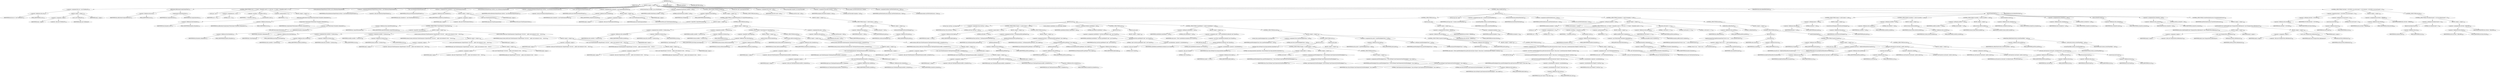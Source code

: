digraph "run" {  
"329" [label = <(METHOD,run)<SUB>269</SUB>> ]
"21" [label = <(PARAM,this)<SUB>269</SUB>> ]
"330" [label = <(BLOCK,&lt;empty&gt;,&lt;empty&gt;)<SUB>269</SUB>> ]
"331" [label = <(&lt;operator&gt;.assignment,this.res = new TestResult())<SUB>270</SUB>> ]
"332" [label = <(&lt;operator&gt;.fieldAccess,this.res)<SUB>270</SUB>> ]
"333" [label = <(IDENTIFIER,this,this.res = new TestResult())<SUB>270</SUB>> ]
"334" [label = <(FIELD_IDENTIFIER,res,res)<SUB>270</SUB>> ]
"335" [label = <(BLOCK,&lt;empty&gt;,&lt;empty&gt;)<SUB>270</SUB>> ]
"336" [label = <(&lt;operator&gt;.assignment,&lt;empty&gt;)> ]
"337" [label = <(IDENTIFIER,$obj1,&lt;empty&gt;)> ]
"338" [label = <(&lt;operator&gt;.alloc,new TestResult())<SUB>270</SUB>> ]
"339" [label = <(&lt;init&gt;,new TestResult())<SUB>270</SUB>> ]
"340" [label = <(IDENTIFIER,$obj1,new TestResult())> ]
"341" [label = <(IDENTIFIER,$obj1,&lt;empty&gt;)> ]
"342" [label = <(addListener,addListener(wrapListener(this)))<SUB>271</SUB>> ]
"343" [label = <(&lt;operator&gt;.fieldAccess,this.res)<SUB>271</SUB>> ]
"344" [label = <(IDENTIFIER,this,addListener(wrapListener(this)))<SUB>271</SUB>> ]
"345" [label = <(FIELD_IDENTIFIER,res,res)<SUB>271</SUB>> ]
"346" [label = <(wrapListener,wrapListener(this))<SUB>271</SUB>> ]
"22" [label = <(IDENTIFIER,this,wrapListener(this))<SUB>271</SUB>> ]
"20" [label = <(IDENTIFIER,this,wrapListener(this))<SUB>271</SUB>> ]
"347" [label = <(CONTROL_STRUCTURE,for (int i = 0; Some(i &lt; formatters.size()); i++),for (int i = 0; Some(i &lt; formatters.size()); i++))<SUB>272</SUB>> ]
"348" [label = <(LOCAL,int i: int)> ]
"349" [label = <(&lt;operator&gt;.assignment,int i = 0)<SUB>272</SUB>> ]
"350" [label = <(IDENTIFIER,i,int i = 0)<SUB>272</SUB>> ]
"351" [label = <(LITERAL,0,int i = 0)<SUB>272</SUB>> ]
"352" [label = <(&lt;operator&gt;.lessThan,i &lt; formatters.size())<SUB>272</SUB>> ]
"353" [label = <(IDENTIFIER,i,i &lt; formatters.size())<SUB>272</SUB>> ]
"354" [label = <(size,formatters.size())<SUB>272</SUB>> ]
"355" [label = <(&lt;operator&gt;.fieldAccess,this.formatters)<SUB>272</SUB>> ]
"356" [label = <(IDENTIFIER,this,formatters.size())<SUB>272</SUB>> ]
"357" [label = <(FIELD_IDENTIFIER,formatters,formatters)<SUB>272</SUB>> ]
"358" [label = <(&lt;operator&gt;.postIncrement,i++)<SUB>272</SUB>> ]
"359" [label = <(IDENTIFIER,i,i++)<SUB>272</SUB>> ]
"360" [label = <(BLOCK,&lt;empty&gt;,&lt;empty&gt;)<SUB>272</SUB>> ]
"361" [label = <(addListener,addListener(wrapListener((TestListener) formatters.elementAt(i))))<SUB>273</SUB>> ]
"362" [label = <(&lt;operator&gt;.fieldAccess,this.res)<SUB>273</SUB>> ]
"363" [label = <(IDENTIFIER,this,addListener(wrapListener((TestListener) formatters.elementAt(i))))<SUB>273</SUB>> ]
"364" [label = <(FIELD_IDENTIFIER,res,res)<SUB>273</SUB>> ]
"365" [label = <(wrapListener,wrapListener((TestListener) formatters.elementAt(i)))<SUB>273</SUB>> ]
"23" [label = <(IDENTIFIER,this,wrapListener((TestListener) formatters.elementAt(i)))<SUB>273</SUB>> ]
"366" [label = <(&lt;operator&gt;.cast,(TestListener) formatters.elementAt(i))<SUB>273</SUB>> ]
"367" [label = <(TYPE_REF,TestListener,TestListener)<SUB>273</SUB>> ]
"368" [label = <(elementAt,formatters.elementAt(i))<SUB>273</SUB>> ]
"369" [label = <(&lt;operator&gt;.fieldAccess,this.formatters)<SUB>273</SUB>> ]
"370" [label = <(IDENTIFIER,this,formatters.elementAt(i))<SUB>273</SUB>> ]
"371" [label = <(FIELD_IDENTIFIER,formatters,formatters)<SUB>273</SUB>> ]
"372" [label = <(IDENTIFIER,i,formatters.elementAt(i))<SUB>273</SUB>> ]
"25" [label = <(LOCAL,ByteArrayOutputStream errStrm: java.io.ByteArrayOutputStream)> ]
"373" [label = <(&lt;operator&gt;.assignment,ByteArrayOutputStream errStrm = new ByteArrayOutputStream())<SUB>276</SUB>> ]
"374" [label = <(IDENTIFIER,errStrm,ByteArrayOutputStream errStrm = new ByteArrayOutputStream())<SUB>276</SUB>> ]
"375" [label = <(&lt;operator&gt;.alloc,new ByteArrayOutputStream())<SUB>276</SUB>> ]
"376" [label = <(&lt;init&gt;,new ByteArrayOutputStream())<SUB>276</SUB>> ]
"24" [label = <(IDENTIFIER,errStrm,new ByteArrayOutputStream())<SUB>276</SUB>> ]
"377" [label = <(&lt;operator&gt;.assignment,this.systemError = new PrintStream(errStrm))<SUB>277</SUB>> ]
"378" [label = <(&lt;operator&gt;.fieldAccess,this.systemError)<SUB>277</SUB>> ]
"379" [label = <(IDENTIFIER,this,this.systemError = new PrintStream(errStrm))<SUB>277</SUB>> ]
"380" [label = <(FIELD_IDENTIFIER,systemError,systemError)<SUB>277</SUB>> ]
"381" [label = <(BLOCK,&lt;empty&gt;,&lt;empty&gt;)<SUB>277</SUB>> ]
"382" [label = <(&lt;operator&gt;.assignment,&lt;empty&gt;)> ]
"383" [label = <(IDENTIFIER,$obj3,&lt;empty&gt;)> ]
"384" [label = <(&lt;operator&gt;.alloc,new PrintStream(errStrm))<SUB>277</SUB>> ]
"385" [label = <(&lt;init&gt;,new PrintStream(errStrm))<SUB>277</SUB>> ]
"386" [label = <(IDENTIFIER,$obj3,new PrintStream(errStrm))> ]
"387" [label = <(IDENTIFIER,errStrm,new PrintStream(errStrm))<SUB>277</SUB>> ]
"388" [label = <(IDENTIFIER,$obj3,&lt;empty&gt;)> ]
"27" [label = <(LOCAL,ByteArrayOutputStream outStrm: java.io.ByteArrayOutputStream)> ]
"389" [label = <(&lt;operator&gt;.assignment,ByteArrayOutputStream outStrm = new ByteArrayOutputStream())<SUB>279</SUB>> ]
"390" [label = <(IDENTIFIER,outStrm,ByteArrayOutputStream outStrm = new ByteArrayOutputStream())<SUB>279</SUB>> ]
"391" [label = <(&lt;operator&gt;.alloc,new ByteArrayOutputStream())<SUB>279</SUB>> ]
"392" [label = <(&lt;init&gt;,new ByteArrayOutputStream())<SUB>279</SUB>> ]
"26" [label = <(IDENTIFIER,outStrm,new ByteArrayOutputStream())<SUB>279</SUB>> ]
"393" [label = <(&lt;operator&gt;.assignment,this.systemOut = new PrintStream(outStrm))<SUB>280</SUB>> ]
"394" [label = <(&lt;operator&gt;.fieldAccess,this.systemOut)<SUB>280</SUB>> ]
"395" [label = <(IDENTIFIER,this,this.systemOut = new PrintStream(outStrm))<SUB>280</SUB>> ]
"396" [label = <(FIELD_IDENTIFIER,systemOut,systemOut)<SUB>280</SUB>> ]
"397" [label = <(BLOCK,&lt;empty&gt;,&lt;empty&gt;)<SUB>280</SUB>> ]
"398" [label = <(&lt;operator&gt;.assignment,&lt;empty&gt;)> ]
"399" [label = <(IDENTIFIER,$obj5,&lt;empty&gt;)> ]
"400" [label = <(&lt;operator&gt;.alloc,new PrintStream(outStrm))<SUB>280</SUB>> ]
"401" [label = <(&lt;init&gt;,new PrintStream(outStrm))<SUB>280</SUB>> ]
"402" [label = <(IDENTIFIER,$obj5,new PrintStream(outStrm))> ]
"403" [label = <(IDENTIFIER,outStrm,new PrintStream(outStrm))<SUB>280</SUB>> ]
"404" [label = <(IDENTIFIER,$obj5,&lt;empty&gt;)> ]
"405" [label = <(LOCAL,PrintStream savedErr: java.io.PrintStream)> ]
"406" [label = <(&lt;operator&gt;.assignment,PrintStream savedErr = null)<SUB>282</SUB>> ]
"407" [label = <(IDENTIFIER,savedErr,PrintStream savedErr = null)<SUB>282</SUB>> ]
"408" [label = <(LITERAL,null,PrintStream savedErr = null)<SUB>282</SUB>> ]
"409" [label = <(CONTROL_STRUCTURE,if (forked),if (forked))<SUB>284</SUB>> ]
"410" [label = <(&lt;operator&gt;.fieldAccess,this.forked)<SUB>284</SUB>> ]
"411" [label = <(IDENTIFIER,this,if (forked))<SUB>284</SUB>> ]
"412" [label = <(FIELD_IDENTIFIER,forked,forked)<SUB>284</SUB>> ]
"413" [label = <(BLOCK,&lt;empty&gt;,&lt;empty&gt;)<SUB>284</SUB>> ]
"414" [label = <(CONTROL_STRUCTURE,if (!outputToFormatters),if (!outputToFormatters))<SUB>285</SUB>> ]
"415" [label = <(&lt;operator&gt;.logicalNot,!outputToFormatters)<SUB>285</SUB>> ]
"416" [label = <(&lt;operator&gt;.fieldAccess,this.outputToFormatters)<SUB>285</SUB>> ]
"417" [label = <(IDENTIFIER,this,!outputToFormatters)<SUB>285</SUB>> ]
"418" [label = <(FIELD_IDENTIFIER,outputToFormatters,outputToFormatters)<SUB>285</SUB>> ]
"419" [label = <(BLOCK,&lt;empty&gt;,&lt;empty&gt;)<SUB>285</SUB>> ]
"420" [label = <(CONTROL_STRUCTURE,if (!showOutput),if (!showOutput))<SUB>286</SUB>> ]
"421" [label = <(&lt;operator&gt;.logicalNot,!showOutput)<SUB>286</SUB>> ]
"422" [label = <(&lt;operator&gt;.fieldAccess,this.showOutput)<SUB>286</SUB>> ]
"423" [label = <(IDENTIFIER,this,!showOutput)<SUB>286</SUB>> ]
"424" [label = <(FIELD_IDENTIFIER,showOutput,showOutput)<SUB>286</SUB>> ]
"425" [label = <(BLOCK,&lt;empty&gt;,&lt;empty&gt;)<SUB>286</SUB>> ]
"426" [label = <(&lt;operator&gt;.assignment,this.savedOut = System.out)<SUB>287</SUB>> ]
"427" [label = <(&lt;operator&gt;.fieldAccess,this.savedOut)<SUB>287</SUB>> ]
"428" [label = <(IDENTIFIER,this,this.savedOut = System.out)<SUB>287</SUB>> ]
"429" [label = <(FIELD_IDENTIFIER,savedOut,savedOut)<SUB>287</SUB>> ]
"430" [label = <(&lt;operator&gt;.fieldAccess,System.out)<SUB>287</SUB>> ]
"431" [label = <(IDENTIFIER,System,this.savedOut = System.out)<SUB>287</SUB>> ]
"432" [label = <(FIELD_IDENTIFIER,out,out)<SUB>287</SUB>> ]
"433" [label = <(&lt;operator&gt;.assignment,savedErr = System.err)<SUB>288</SUB>> ]
"434" [label = <(IDENTIFIER,savedErr,savedErr = System.err)<SUB>288</SUB>> ]
"435" [label = <(&lt;operator&gt;.fieldAccess,System.err)<SUB>288</SUB>> ]
"436" [label = <(IDENTIFIER,System,savedErr = System.err)<SUB>288</SUB>> ]
"437" [label = <(FIELD_IDENTIFIER,err,err)<SUB>288</SUB>> ]
"438" [label = <(setOut,System.setOut(new PrintStream(new OutputStream() {\012\012    public void write(int b) {\012    }\012})))<SUB>289</SUB>> ]
"439" [label = <(IDENTIFIER,System,System.setOut(new PrintStream(new OutputStream() {\012\012    public void write(int b) {\012    }\012})))<SUB>289</SUB>> ]
"440" [label = <(BLOCK,&lt;empty&gt;,&lt;empty&gt;)<SUB>290</SUB>> ]
"441" [label = <(&lt;operator&gt;.assignment,&lt;empty&gt;)> ]
"442" [label = <(IDENTIFIER,$obj7,&lt;empty&gt;)> ]
"443" [label = <(&lt;operator&gt;.alloc,new PrintStream(new OutputStream() {\012\012    public void write(int b) {\012    }\012}))<SUB>290</SUB>> ]
"444" [label = <(&lt;init&gt;,new PrintStream(new OutputStream() {\012\012    public void write(int b) {\012    }\012}))<SUB>290</SUB>> ]
"445" [label = <(IDENTIFIER,$obj7,new PrintStream(new OutputStream() {\012\012    public void write(int b) {\012    }\012}))> ]
"446" [label = <(BLOCK,&lt;empty&gt;,&lt;empty&gt;)<SUB>291</SUB>> ]
"447" [label = <(&lt;operator&gt;.assignment,&lt;empty&gt;)> ]
"448" [label = <(IDENTIFIER,$obj6,&lt;empty&gt;)> ]
"449" [label = <(&lt;operator&gt;.alloc,new OutputStream() {\012\012    public void write(int b) {\012    }\012})<SUB>291</SUB>> ]
"450" [label = <(&lt;init&gt;,new OutputStream() {\012\012    public void write(int b) {\012    }\012})<SUB>291</SUB>> ]
"451" [label = <(IDENTIFIER,$obj6,new OutputStream() {\012\012    public void write(int b) {\012    }\012})> ]
"452" [label = <(IDENTIFIER,$obj6,&lt;empty&gt;)> ]
"453" [label = <(IDENTIFIER,$obj7,&lt;empty&gt;)> ]
"454" [label = <(setErr,System.setErr(new PrintStream(new OutputStream() {\012\012    public void write(int b) {\012    }\012})))<SUB>295</SUB>> ]
"455" [label = <(IDENTIFIER,System,System.setErr(new PrintStream(new OutputStream() {\012\012    public void write(int b) {\012    }\012})))<SUB>295</SUB>> ]
"456" [label = <(BLOCK,&lt;empty&gt;,&lt;empty&gt;)<SUB>296</SUB>> ]
"457" [label = <(&lt;operator&gt;.assignment,&lt;empty&gt;)> ]
"458" [label = <(IDENTIFIER,$obj9,&lt;empty&gt;)> ]
"459" [label = <(&lt;operator&gt;.alloc,new PrintStream(new OutputStream() {\012\012    public void write(int b) {\012    }\012}))<SUB>296</SUB>> ]
"460" [label = <(&lt;init&gt;,new PrintStream(new OutputStream() {\012\012    public void write(int b) {\012    }\012}))<SUB>296</SUB>> ]
"461" [label = <(IDENTIFIER,$obj9,new PrintStream(new OutputStream() {\012\012    public void write(int b) {\012    }\012}))> ]
"462" [label = <(BLOCK,&lt;empty&gt;,&lt;empty&gt;)<SUB>297</SUB>> ]
"463" [label = <(&lt;operator&gt;.assignment,&lt;empty&gt;)> ]
"464" [label = <(IDENTIFIER,$obj8,&lt;empty&gt;)> ]
"465" [label = <(&lt;operator&gt;.alloc,new OutputStream() {\012\012    public void write(int b) {\012    }\012})<SUB>297</SUB>> ]
"466" [label = <(&lt;init&gt;,new OutputStream() {\012\012    public void write(int b) {\012    }\012})<SUB>297</SUB>> ]
"467" [label = <(IDENTIFIER,$obj8,new OutputStream() {\012\012    public void write(int b) {\012    }\012})> ]
"468" [label = <(IDENTIFIER,$obj8,&lt;empty&gt;)> ]
"469" [label = <(IDENTIFIER,$obj9,&lt;empty&gt;)> ]
"470" [label = <(CONTROL_STRUCTURE,else,else)<SUB>302</SUB>> ]
"471" [label = <(BLOCK,&lt;empty&gt;,&lt;empty&gt;)<SUB>302</SUB>> ]
"472" [label = <(&lt;operator&gt;.assignment,this.savedOut = System.out)<SUB>303</SUB>> ]
"473" [label = <(&lt;operator&gt;.fieldAccess,this.savedOut)<SUB>303</SUB>> ]
"474" [label = <(IDENTIFIER,this,this.savedOut = System.out)<SUB>303</SUB>> ]
"475" [label = <(FIELD_IDENTIFIER,savedOut,savedOut)<SUB>303</SUB>> ]
"476" [label = <(&lt;operator&gt;.fieldAccess,System.out)<SUB>303</SUB>> ]
"477" [label = <(IDENTIFIER,System,this.savedOut = System.out)<SUB>303</SUB>> ]
"478" [label = <(FIELD_IDENTIFIER,out,out)<SUB>303</SUB>> ]
"479" [label = <(&lt;operator&gt;.assignment,savedErr = System.err)<SUB>304</SUB>> ]
"480" [label = <(IDENTIFIER,savedErr,savedErr = System.err)<SUB>304</SUB>> ]
"481" [label = <(&lt;operator&gt;.fieldAccess,System.err)<SUB>304</SUB>> ]
"482" [label = <(IDENTIFIER,System,savedErr = System.err)<SUB>304</SUB>> ]
"483" [label = <(FIELD_IDENTIFIER,err,err)<SUB>304</SUB>> ]
"484" [label = <(CONTROL_STRUCTURE,if (!showOutput),if (!showOutput))<SUB>305</SUB>> ]
"485" [label = <(&lt;operator&gt;.logicalNot,!showOutput)<SUB>305</SUB>> ]
"486" [label = <(&lt;operator&gt;.fieldAccess,this.showOutput)<SUB>305</SUB>> ]
"487" [label = <(IDENTIFIER,this,!showOutput)<SUB>305</SUB>> ]
"488" [label = <(FIELD_IDENTIFIER,showOutput,showOutput)<SUB>305</SUB>> ]
"489" [label = <(BLOCK,&lt;empty&gt;,&lt;empty&gt;)<SUB>305</SUB>> ]
"490" [label = <(setOut,System.setOut(systemOut))<SUB>306</SUB>> ]
"491" [label = <(IDENTIFIER,System,System.setOut(systemOut))<SUB>306</SUB>> ]
"492" [label = <(&lt;operator&gt;.fieldAccess,this.systemOut)<SUB>306</SUB>> ]
"493" [label = <(IDENTIFIER,this,System.setOut(systemOut))<SUB>306</SUB>> ]
"494" [label = <(FIELD_IDENTIFIER,systemOut,systemOut)<SUB>306</SUB>> ]
"495" [label = <(setErr,System.setErr(systemError))<SUB>307</SUB>> ]
"496" [label = <(IDENTIFIER,System,System.setErr(systemError))<SUB>307</SUB>> ]
"497" [label = <(&lt;operator&gt;.fieldAccess,this.systemError)<SUB>307</SUB>> ]
"498" [label = <(IDENTIFIER,this,System.setErr(systemError))<SUB>307</SUB>> ]
"499" [label = <(FIELD_IDENTIFIER,systemError,systemError)<SUB>307</SUB>> ]
"500" [label = <(CONTROL_STRUCTURE,else,else)<SUB>308</SUB>> ]
"501" [label = <(BLOCK,&lt;empty&gt;,&lt;empty&gt;)<SUB>308</SUB>> ]
"502" [label = <(setOut,System.setOut(new PrintStream(new TeeOutputStream(savedOut, systemOut))))<SUB>309</SUB>> ]
"503" [label = <(IDENTIFIER,System,System.setOut(new PrintStream(new TeeOutputStream(savedOut, systemOut))))<SUB>309</SUB>> ]
"504" [label = <(BLOCK,&lt;empty&gt;,&lt;empty&gt;)<SUB>309</SUB>> ]
"505" [label = <(&lt;operator&gt;.assignment,&lt;empty&gt;)> ]
"506" [label = <(IDENTIFIER,$obj11,&lt;empty&gt;)> ]
"507" [label = <(&lt;operator&gt;.alloc,new PrintStream(new TeeOutputStream(savedOut, systemOut)))<SUB>309</SUB>> ]
"508" [label = <(&lt;init&gt;,new PrintStream(new TeeOutputStream(savedOut, systemOut)))<SUB>309</SUB>> ]
"509" [label = <(IDENTIFIER,$obj11,new PrintStream(new TeeOutputStream(savedOut, systemOut)))> ]
"510" [label = <(BLOCK,&lt;empty&gt;,&lt;empty&gt;)<SUB>310</SUB>> ]
"511" [label = <(&lt;operator&gt;.assignment,&lt;empty&gt;)> ]
"512" [label = <(IDENTIFIER,$obj10,&lt;empty&gt;)> ]
"513" [label = <(&lt;operator&gt;.alloc,new TeeOutputStream(savedOut, systemOut))<SUB>310</SUB>> ]
"514" [label = <(&lt;init&gt;,new TeeOutputStream(savedOut, systemOut))<SUB>310</SUB>> ]
"515" [label = <(IDENTIFIER,$obj10,new TeeOutputStream(savedOut, systemOut))> ]
"516" [label = <(&lt;operator&gt;.fieldAccess,this.savedOut)<SUB>310</SUB>> ]
"517" [label = <(IDENTIFIER,this,new TeeOutputStream(savedOut, systemOut))<SUB>310</SUB>> ]
"518" [label = <(FIELD_IDENTIFIER,savedOut,savedOut)<SUB>310</SUB>> ]
"519" [label = <(&lt;operator&gt;.fieldAccess,this.systemOut)<SUB>310</SUB>> ]
"520" [label = <(IDENTIFIER,this,new TeeOutputStream(savedOut, systemOut))<SUB>310</SUB>> ]
"521" [label = <(FIELD_IDENTIFIER,systemOut,systemOut)<SUB>310</SUB>> ]
"522" [label = <(IDENTIFIER,$obj10,&lt;empty&gt;)> ]
"523" [label = <(IDENTIFIER,$obj11,&lt;empty&gt;)> ]
"524" [label = <(setErr,System.setErr(new PrintStream(new TeeOutputStream(savedErr, systemError))))<SUB>313</SUB>> ]
"525" [label = <(IDENTIFIER,System,System.setErr(new PrintStream(new TeeOutputStream(savedErr, systemError))))<SUB>313</SUB>> ]
"526" [label = <(BLOCK,&lt;empty&gt;,&lt;empty&gt;)<SUB>313</SUB>> ]
"527" [label = <(&lt;operator&gt;.assignment,&lt;empty&gt;)> ]
"528" [label = <(IDENTIFIER,$obj13,&lt;empty&gt;)> ]
"529" [label = <(&lt;operator&gt;.alloc,new PrintStream(new TeeOutputStream(savedErr, systemError)))<SUB>313</SUB>> ]
"530" [label = <(&lt;init&gt;,new PrintStream(new TeeOutputStream(savedErr, systemError)))<SUB>313</SUB>> ]
"531" [label = <(IDENTIFIER,$obj13,new PrintStream(new TeeOutputStream(savedErr, systemError)))> ]
"532" [label = <(BLOCK,&lt;empty&gt;,&lt;empty&gt;)<SUB>314</SUB>> ]
"533" [label = <(&lt;operator&gt;.assignment,&lt;empty&gt;)> ]
"534" [label = <(IDENTIFIER,$obj12,&lt;empty&gt;)> ]
"535" [label = <(&lt;operator&gt;.alloc,new TeeOutputStream(savedErr, systemError))<SUB>314</SUB>> ]
"536" [label = <(&lt;init&gt;,new TeeOutputStream(savedErr, systemError))<SUB>314</SUB>> ]
"537" [label = <(IDENTIFIER,$obj12,new TeeOutputStream(savedErr, systemError))> ]
"538" [label = <(IDENTIFIER,savedErr,new TeeOutputStream(savedErr, systemError))<SUB>314</SUB>> ]
"539" [label = <(&lt;operator&gt;.fieldAccess,this.systemError)<SUB>315</SUB>> ]
"540" [label = <(IDENTIFIER,this,new TeeOutputStream(savedErr, systemError))<SUB>315</SUB>> ]
"541" [label = <(FIELD_IDENTIFIER,systemError,systemError)<SUB>315</SUB>> ]
"542" [label = <(IDENTIFIER,$obj12,&lt;empty&gt;)> ]
"543" [label = <(IDENTIFIER,$obj13,&lt;empty&gt;)> ]
"544" [label = <(&lt;operator&gt;.assignment,this.perm = null)<SUB>319</SUB>> ]
"545" [label = <(&lt;operator&gt;.fieldAccess,this.perm)<SUB>319</SUB>> ]
"546" [label = <(IDENTIFIER,this,this.perm = null)<SUB>319</SUB>> ]
"547" [label = <(FIELD_IDENTIFIER,perm,perm)<SUB>319</SUB>> ]
"548" [label = <(LITERAL,null,this.perm = null)<SUB>319</SUB>> ]
"549" [label = <(CONTROL_STRUCTURE,else,else)<SUB>321</SUB>> ]
"550" [label = <(BLOCK,&lt;empty&gt;,&lt;empty&gt;)<SUB>321</SUB>> ]
"551" [label = <(CONTROL_STRUCTURE,if (perm != null),if (perm != null))<SUB>322</SUB>> ]
"552" [label = <(&lt;operator&gt;.notEquals,perm != null)<SUB>322</SUB>> ]
"553" [label = <(&lt;operator&gt;.fieldAccess,this.perm)<SUB>322</SUB>> ]
"554" [label = <(IDENTIFIER,this,perm != null)<SUB>322</SUB>> ]
"555" [label = <(FIELD_IDENTIFIER,perm,perm)<SUB>322</SUB>> ]
"556" [label = <(LITERAL,null,perm != null)<SUB>322</SUB>> ]
"557" [label = <(BLOCK,&lt;empty&gt;,&lt;empty&gt;)<SUB>322</SUB>> ]
"558" [label = <(setSecurityManager,setSecurityManager())<SUB>323</SUB>> ]
"559" [label = <(&lt;operator&gt;.fieldAccess,this.perm)<SUB>323</SUB>> ]
"560" [label = <(IDENTIFIER,this,setSecurityManager())<SUB>323</SUB>> ]
"561" [label = <(FIELD_IDENTIFIER,perm,perm)<SUB>323</SUB>> ]
"29" [label = <(LOCAL,Test suite: junit.framework.Test)> ]
"562" [label = <(&lt;operator&gt;.assignment,Test suite = null)<SUB>327</SUB>> ]
"563" [label = <(IDENTIFIER,suite,Test suite = null)<SUB>327</SUB>> ]
"564" [label = <(LITERAL,null,Test suite = null)<SUB>327</SUB>> ]
"565" [label = <(LOCAL,Throwable exception: java.lang.Throwable)> ]
"566" [label = <(&lt;operator&gt;.assignment,Throwable exception = null)<SUB>328</SUB>> ]
"567" [label = <(IDENTIFIER,exception,Throwable exception = null)<SUB>328</SUB>> ]
"568" [label = <(LITERAL,null,Throwable exception = null)<SUB>328</SUB>> ]
"569" [label = <(LOCAL,boolean startTestSuiteSuccess: boolean)> ]
"570" [label = <(&lt;operator&gt;.assignment,boolean startTestSuiteSuccess = false)<SUB>329</SUB>> ]
"571" [label = <(IDENTIFIER,startTestSuiteSuccess,boolean startTestSuiteSuccess = false)<SUB>329</SUB>> ]
"572" [label = <(LITERAL,false,boolean startTestSuiteSuccess = false)<SUB>329</SUB>> ]
"573" [label = <(CONTROL_STRUCTURE,try,try)<SUB>331</SUB>> ]
"574" [label = <(BLOCK,try,try)<SUB>331</SUB>> ]
"575" [label = <(CONTROL_STRUCTURE,try,try)<SUB>333</SUB>> ]
"576" [label = <(BLOCK,try,try)<SUB>333</SUB>> ]
"577" [label = <(LOCAL,Class testClass: java.lang.Class)> ]
"578" [label = <(&lt;operator&gt;.assignment,Class testClass = null)<SUB>334</SUB>> ]
"579" [label = <(IDENTIFIER,testClass,Class testClass = null)<SUB>334</SUB>> ]
"580" [label = <(LITERAL,null,Class testClass = null)<SUB>334</SUB>> ]
"581" [label = <(CONTROL_STRUCTURE,if (loader == null),if (loader == null))<SUB>335</SUB>> ]
"582" [label = <(&lt;operator&gt;.equals,loader == null)<SUB>335</SUB>> ]
"583" [label = <(&lt;operator&gt;.fieldAccess,this.loader)<SUB>335</SUB>> ]
"584" [label = <(IDENTIFIER,this,loader == null)<SUB>335</SUB>> ]
"585" [label = <(FIELD_IDENTIFIER,loader,loader)<SUB>335</SUB>> ]
"586" [label = <(LITERAL,null,loader == null)<SUB>335</SUB>> ]
"587" [label = <(BLOCK,&lt;empty&gt;,&lt;empty&gt;)<SUB>335</SUB>> ]
"588" [label = <(&lt;operator&gt;.assignment,testClass = forName(junitTest.getName()))<SUB>336</SUB>> ]
"589" [label = <(IDENTIFIER,testClass,testClass = forName(junitTest.getName()))<SUB>336</SUB>> ]
"590" [label = <(forName,forName(junitTest.getName()))<SUB>336</SUB>> ]
"591" [label = <(IDENTIFIER,Class,forName(junitTest.getName()))<SUB>336</SUB>> ]
"592" [label = <(getName,getName())<SUB>336</SUB>> ]
"593" [label = <(&lt;operator&gt;.fieldAccess,this.junitTest)<SUB>336</SUB>> ]
"594" [label = <(IDENTIFIER,this,getName())<SUB>336</SUB>> ]
"595" [label = <(FIELD_IDENTIFIER,junitTest,junitTest)<SUB>336</SUB>> ]
"596" [label = <(CONTROL_STRUCTURE,else,else)<SUB>337</SUB>> ]
"597" [label = <(BLOCK,&lt;empty&gt;,&lt;empty&gt;)<SUB>337</SUB>> ]
"598" [label = <(&lt;operator&gt;.assignment,testClass = forName(junitTest.getName(), true, loader))<SUB>338</SUB>> ]
"599" [label = <(IDENTIFIER,testClass,testClass = forName(junitTest.getName(), true, loader))<SUB>338</SUB>> ]
"600" [label = <(forName,forName(junitTest.getName(), true, loader))<SUB>338</SUB>> ]
"601" [label = <(IDENTIFIER,Class,forName(junitTest.getName(), true, loader))<SUB>338</SUB>> ]
"602" [label = <(getName,getName())<SUB>338</SUB>> ]
"603" [label = <(&lt;operator&gt;.fieldAccess,this.junitTest)<SUB>338</SUB>> ]
"604" [label = <(IDENTIFIER,this,getName())<SUB>338</SUB>> ]
"605" [label = <(FIELD_IDENTIFIER,junitTest,junitTest)<SUB>338</SUB>> ]
"606" [label = <(LITERAL,true,forName(junitTest.getName(), true, loader))<SUB>338</SUB>> ]
"607" [label = <(&lt;operator&gt;.fieldAccess,this.loader)<SUB>339</SUB>> ]
"608" [label = <(IDENTIFIER,this,forName(junitTest.getName(), true, loader))<SUB>339</SUB>> ]
"609" [label = <(FIELD_IDENTIFIER,loader,loader)<SUB>339</SUB>> ]
"610" [label = <(LOCAL,Method suiteMethod: java.lang.reflect.Method)> ]
"611" [label = <(&lt;operator&gt;.assignment,Method suiteMethod = null)<SUB>344</SUB>> ]
"612" [label = <(IDENTIFIER,suiteMethod,Method suiteMethod = null)<SUB>344</SUB>> ]
"613" [label = <(LITERAL,null,Method suiteMethod = null)<SUB>344</SUB>> ]
"614" [label = <(CONTROL_STRUCTURE,try,try)<SUB>345</SUB>> ]
"615" [label = <(BLOCK,try,try)<SUB>345</SUB>> ]
"616" [label = <(&lt;operator&gt;.assignment,suiteMethod = testClass.getMethod(&quot;suite&quot;, new Class[0]))<SUB>347</SUB>> ]
"617" [label = <(IDENTIFIER,suiteMethod,suiteMethod = testClass.getMethod(&quot;suite&quot;, new Class[0]))<SUB>347</SUB>> ]
"618" [label = <(getMethod,testClass.getMethod(&quot;suite&quot;, new Class[0]))<SUB>347</SUB>> ]
"619" [label = <(IDENTIFIER,testClass,testClass.getMethod(&quot;suite&quot;, new Class[0]))<SUB>347</SUB>> ]
"620" [label = <(LITERAL,&quot;suite&quot;,testClass.getMethod(&quot;suite&quot;, new Class[0]))<SUB>347</SUB>> ]
"621" [label = <(&lt;operator&gt;.arrayInitializer,&lt;operator&gt;.arrayInitializer)<SUB>347</SUB>> ]
"622" [label = <(&lt;operator&gt;.alloc,new Class[0])> ]
"623" [label = <(LITERAL,0,new Class[0])<SUB>347</SUB>> ]
"624" [label = <(BLOCK,catch,catch)> ]
"625" [label = <(BLOCK,&lt;empty&gt;,&lt;empty&gt;)<SUB>348</SUB>> ]
"626" [label = <(CONTROL_STRUCTURE,if (suiteMethod != null),if (suiteMethod != null))<SUB>353</SUB>> ]
"627" [label = <(&lt;operator&gt;.notEquals,suiteMethod != null)<SUB>353</SUB>> ]
"628" [label = <(IDENTIFIER,suiteMethod,suiteMethod != null)<SUB>353</SUB>> ]
"629" [label = <(LITERAL,null,suiteMethod != null)<SUB>353</SUB>> ]
"630" [label = <(BLOCK,&lt;empty&gt;,&lt;empty&gt;)<SUB>353</SUB>> ]
"631" [label = <(&lt;operator&gt;.assignment,suite = (Test) suiteMethod.invoke(null, new Class[0]))<SUB>357</SUB>> ]
"632" [label = <(IDENTIFIER,suite,suite = (Test) suiteMethod.invoke(null, new Class[0]))<SUB>357</SUB>> ]
"633" [label = <(&lt;operator&gt;.cast,(Test) suiteMethod.invoke(null, new Class[0]))<SUB>357</SUB>> ]
"634" [label = <(TYPE_REF,Test,Test)<SUB>357</SUB>> ]
"635" [label = <(invoke,suiteMethod.invoke(null, new Class[0]))<SUB>357</SUB>> ]
"636" [label = <(IDENTIFIER,suiteMethod,suiteMethod.invoke(null, new Class[0]))<SUB>357</SUB>> ]
"637" [label = <(LITERAL,null,suiteMethod.invoke(null, new Class[0]))<SUB>357</SUB>> ]
"638" [label = <(&lt;operator&gt;.arrayInitializer,&lt;operator&gt;.arrayInitializer)<SUB>357</SUB>> ]
"639" [label = <(&lt;operator&gt;.alloc,new Class[0])> ]
"640" [label = <(LITERAL,0,new Class[0])<SUB>357</SUB>> ]
"641" [label = <(CONTROL_STRUCTURE,else,else)<SUB>359</SUB>> ]
"642" [label = <(BLOCK,&lt;empty&gt;,&lt;empty&gt;)<SUB>359</SUB>> ]
"643" [label = <(LOCAL,Class junit4TestAdapterClass: java.lang.Class)> ]
"644" [label = <(&lt;operator&gt;.assignment,Class junit4TestAdapterClass = null)<SUB>360</SUB>> ]
"645" [label = <(IDENTIFIER,junit4TestAdapterClass,Class junit4TestAdapterClass = null)<SUB>360</SUB>> ]
"646" [label = <(LITERAL,null,Class junit4TestAdapterClass = null)<SUB>360</SUB>> ]
"647" [label = <(CONTROL_STRUCTURE,try,try)<SUB>370</SUB>> ]
"648" [label = <(BLOCK,try,try)<SUB>370</SUB>> ]
"649" [label = <(forName,Class.forName(&quot;java.lang.annotation.Annotation&quot;))<SUB>371</SUB>> ]
"650" [label = <(IDENTIFIER,Class,Class.forName(&quot;java.lang.annotation.Annotation&quot;))<SUB>371</SUB>> ]
"651" [label = <(LITERAL,&quot;java.lang.annotation.Annotation&quot;,Class.forName(&quot;java.lang.annotation.Annotation&quot;))<SUB>371</SUB>> ]
"652" [label = <(CONTROL_STRUCTURE,if (loader == null),if (loader == null))<SUB>372</SUB>> ]
"653" [label = <(&lt;operator&gt;.equals,loader == null)<SUB>372</SUB>> ]
"654" [label = <(&lt;operator&gt;.fieldAccess,this.loader)<SUB>372</SUB>> ]
"655" [label = <(IDENTIFIER,this,loader == null)<SUB>372</SUB>> ]
"656" [label = <(FIELD_IDENTIFIER,loader,loader)<SUB>372</SUB>> ]
"657" [label = <(LITERAL,null,loader == null)<SUB>372</SUB>> ]
"658" [label = <(BLOCK,&lt;empty&gt;,&lt;empty&gt;)<SUB>372</SUB>> ]
"659" [label = <(&lt;operator&gt;.assignment,junit4TestAdapterClass = Class.forName(&quot;junit.framework.JUnit4TestAdapter&quot;))<SUB>373</SUB>> ]
"660" [label = <(IDENTIFIER,junit4TestAdapterClass,junit4TestAdapterClass = Class.forName(&quot;junit.framework.JUnit4TestAdapter&quot;))<SUB>373</SUB>> ]
"661" [label = <(forName,Class.forName(&quot;junit.framework.JUnit4TestAdapter&quot;))<SUB>374</SUB>> ]
"662" [label = <(IDENTIFIER,Class,Class.forName(&quot;junit.framework.JUnit4TestAdapter&quot;))<SUB>374</SUB>> ]
"663" [label = <(LITERAL,&quot;junit.framework.JUnit4TestAdapter&quot;,Class.forName(&quot;junit.framework.JUnit4TestAdapter&quot;))<SUB>374</SUB>> ]
"664" [label = <(CONTROL_STRUCTURE,else,else)<SUB>375</SUB>> ]
"665" [label = <(BLOCK,&lt;empty&gt;,&lt;empty&gt;)<SUB>375</SUB>> ]
"666" [label = <(&lt;operator&gt;.assignment,junit4TestAdapterClass = Class.forName(&quot;junit.framework.JUnit4TestAdapter&quot;, true, loader))<SUB>376</SUB>> ]
"667" [label = <(IDENTIFIER,junit4TestAdapterClass,junit4TestAdapterClass = Class.forName(&quot;junit.framework.JUnit4TestAdapter&quot;, true, loader))<SUB>376</SUB>> ]
"668" [label = <(forName,Class.forName(&quot;junit.framework.JUnit4TestAdapter&quot;, true, loader))<SUB>377</SUB>> ]
"669" [label = <(IDENTIFIER,Class,Class.forName(&quot;junit.framework.JUnit4TestAdapter&quot;, true, loader))<SUB>377</SUB>> ]
"670" [label = <(LITERAL,&quot;junit.framework.JUnit4TestAdapter&quot;,Class.forName(&quot;junit.framework.JUnit4TestAdapter&quot;, true, loader))<SUB>377</SUB>> ]
"671" [label = <(LITERAL,true,Class.forName(&quot;junit.framework.JUnit4TestAdapter&quot;, true, loader))<SUB>378</SUB>> ]
"672" [label = <(&lt;operator&gt;.fieldAccess,this.loader)<SUB>378</SUB>> ]
"673" [label = <(IDENTIFIER,this,Class.forName(&quot;junit.framework.JUnit4TestAdapter&quot;, true, loader))<SUB>378</SUB>> ]
"674" [label = <(FIELD_IDENTIFIER,loader,loader)<SUB>378</SUB>> ]
"675" [label = <(BLOCK,catch,catch)> ]
"676" [label = <(BLOCK,&lt;empty&gt;,&lt;empty&gt;)<SUB>380</SUB>> ]
"677" [label = <(&lt;operator&gt;.assignment,this.junit4 = junit4TestAdapterClass != null)<SUB>383</SUB>> ]
"678" [label = <(&lt;operator&gt;.fieldAccess,this.junit4)<SUB>383</SUB>> ]
"679" [label = <(IDENTIFIER,this,this.junit4 = junit4TestAdapterClass != null)<SUB>383</SUB>> ]
"680" [label = <(FIELD_IDENTIFIER,junit4,junit4)<SUB>383</SUB>> ]
"681" [label = <(&lt;operator&gt;.notEquals,junit4TestAdapterClass != null)<SUB>383</SUB>> ]
"682" [label = <(IDENTIFIER,junit4TestAdapterClass,junit4TestAdapterClass != null)<SUB>383</SUB>> ]
"683" [label = <(LITERAL,null,junit4TestAdapterClass != null)<SUB>383</SUB>> ]
"684" [label = <(CONTROL_STRUCTURE,if (junit4),if (junit4))<SUB>385</SUB>> ]
"685" [label = <(&lt;operator&gt;.fieldAccess,this.junit4)<SUB>385</SUB>> ]
"686" [label = <(IDENTIFIER,this,if (junit4))<SUB>385</SUB>> ]
"687" [label = <(FIELD_IDENTIFIER,junit4,junit4)<SUB>385</SUB>> ]
"688" [label = <(BLOCK,&lt;empty&gt;,&lt;empty&gt;)<SUB>385</SUB>> ]
"689" [label = <(&lt;operator&gt;.assignment,suite = (Test) junit4TestAdapterClass.getConstructor(new Class[] { Class.class }).newInstance(new Object[] { testClass }))<SUB>387</SUB>> ]
"690" [label = <(IDENTIFIER,suite,suite = (Test) junit4TestAdapterClass.getConstructor(new Class[] { Class.class }).newInstance(new Object[] { testClass }))<SUB>387</SUB>> ]
"691" [label = <(&lt;operator&gt;.cast,(Test) junit4TestAdapterClass.getConstructor(new Class[] { Class.class }).newInstance(new Object[] { testClass }))<SUB>388</SUB>> ]
"692" [label = <(TYPE_REF,Test,Test)<SUB>388</SUB>> ]
"693" [label = <(newInstance,junit4TestAdapterClass.getConstructor(new Class[] { Class.class }).newInstance(new Object[] { testClass }))<SUB>388</SUB>> ]
"694" [label = <(getConstructor,junit4TestAdapterClass.getConstructor(new Class[] { Class.class }))<SUB>388</SUB>> ]
"695" [label = <(IDENTIFIER,junit4TestAdapterClass,junit4TestAdapterClass.getConstructor(new Class[] { Class.class }))<SUB>388</SUB>> ]
"696" [label = <(&lt;operator&gt;.arrayInitializer,&lt;operator&gt;.arrayInitializer)<SUB>388</SUB>> ]
"697" [label = <(&lt;operator&gt;.arrayInitializer,new Class[] { Class.class })<SUB>389</SUB>> ]
"698" [label = <(&lt;operator&gt;.fieldAccess,Class.class)<SUB>389</SUB>> ]
"699" [label = <(IDENTIFIER,Class,new Class[] { Class.class })<SUB>389</SUB>> ]
"700" [label = <(FIELD_IDENTIFIER,class,class)<SUB>389</SUB>> ]
"701" [label = <(&lt;operator&gt;.arrayInitializer,&lt;operator&gt;.arrayInitializer)<SUB>388</SUB>> ]
"702" [label = <(&lt;operator&gt;.arrayInitializer,new Object[] { testClass })<SUB>390</SUB>> ]
"703" [label = <(IDENTIFIER,testClass,new Object[] { testClass })<SUB>390</SUB>> ]
"704" [label = <(CONTROL_STRUCTURE,else,else)<SUB>391</SUB>> ]
"705" [label = <(BLOCK,&lt;empty&gt;,&lt;empty&gt;)<SUB>391</SUB>> ]
"706" [label = <(&lt;operator&gt;.assignment,suite = new TestSuite(testClass))<SUB>397</SUB>> ]
"707" [label = <(IDENTIFIER,suite,suite = new TestSuite(testClass))<SUB>397</SUB>> ]
"708" [label = <(&lt;operator&gt;.alloc,new TestSuite(testClass))<SUB>397</SUB>> ]
"709" [label = <(&lt;init&gt;,new TestSuite(testClass))<SUB>397</SUB>> ]
"28" [label = <(IDENTIFIER,suite,new TestSuite(testClass))<SUB>397</SUB>> ]
"710" [label = <(IDENTIFIER,testClass,new TestSuite(testClass))<SUB>397</SUB>> ]
"711" [label = <(BLOCK,catch,catch)> ]
"712" [label = <(BLOCK,&lt;empty&gt;,&lt;empty&gt;)<SUB>402</SUB>> ]
"713" [label = <(&lt;operator&gt;.assignment,this.retCode = ERRORS)<SUB>403</SUB>> ]
"714" [label = <(&lt;operator&gt;.fieldAccess,this.retCode)<SUB>403</SUB>> ]
"715" [label = <(IDENTIFIER,this,this.retCode = ERRORS)<SUB>403</SUB>> ]
"716" [label = <(FIELD_IDENTIFIER,retCode,retCode)<SUB>403</SUB>> ]
"717" [label = <(IDENTIFIER,ERRORS,this.retCode = ERRORS)<SUB>403</SUB>> ]
"718" [label = <(&lt;operator&gt;.assignment,exception = e)<SUB>404</SUB>> ]
"719" [label = <(IDENTIFIER,exception,exception = e)<SUB>404</SUB>> ]
"720" [label = <(IDENTIFIER,e,exception = e)<SUB>404</SUB>> ]
"721" [label = <(LOCAL,long start: long)> ]
"722" [label = <(&lt;operator&gt;.assignment,long start = System.currentTimeMillis())<SUB>407</SUB>> ]
"723" [label = <(IDENTIFIER,start,long start = System.currentTimeMillis())<SUB>407</SUB>> ]
"724" [label = <(currentTimeMillis,System.currentTimeMillis())<SUB>407</SUB>> ]
"725" [label = <(IDENTIFIER,System,System.currentTimeMillis())<SUB>407</SUB>> ]
"726" [label = <(fireStartTestSuite,this.fireStartTestSuite())<SUB>409</SUB>> ]
"30" [label = <(IDENTIFIER,this,this.fireStartTestSuite())<SUB>409</SUB>> ]
"727" [label = <(&lt;operator&gt;.assignment,startTestSuiteSuccess = true)<SUB>410</SUB>> ]
"728" [label = <(IDENTIFIER,startTestSuiteSuccess,startTestSuiteSuccess = true)<SUB>410</SUB>> ]
"729" [label = <(LITERAL,true,startTestSuiteSuccess = true)<SUB>410</SUB>> ]
"730" [label = <(CONTROL_STRUCTURE,if (exception != null),if (exception != null))<SUB>411</SUB>> ]
"731" [label = <(&lt;operator&gt;.notEquals,exception != null)<SUB>411</SUB>> ]
"732" [label = <(IDENTIFIER,exception,exception != null)<SUB>411</SUB>> ]
"733" [label = <(LITERAL,null,exception != null)<SUB>411</SUB>> ]
"734" [label = <(BLOCK,&lt;empty&gt;,&lt;empty&gt;)<SUB>411</SUB>> ]
"735" [label = <(CONTROL_STRUCTURE,for (int i = 0; Some(i &lt; formatters.size()); i++),for (int i = 0; Some(i &lt; formatters.size()); i++))<SUB>412</SUB>> ]
"736" [label = <(LOCAL,int i: int)> ]
"737" [label = <(&lt;operator&gt;.assignment,int i = 0)<SUB>412</SUB>> ]
"738" [label = <(IDENTIFIER,i,int i = 0)<SUB>412</SUB>> ]
"739" [label = <(LITERAL,0,int i = 0)<SUB>412</SUB>> ]
"740" [label = <(&lt;operator&gt;.lessThan,i &lt; formatters.size())<SUB>412</SUB>> ]
"741" [label = <(IDENTIFIER,i,i &lt; formatters.size())<SUB>412</SUB>> ]
"742" [label = <(size,formatters.size())<SUB>412</SUB>> ]
"743" [label = <(&lt;operator&gt;.fieldAccess,this.formatters)<SUB>412</SUB>> ]
"744" [label = <(IDENTIFIER,this,formatters.size())<SUB>412</SUB>> ]
"745" [label = <(FIELD_IDENTIFIER,formatters,formatters)<SUB>412</SUB>> ]
"746" [label = <(&lt;operator&gt;.postIncrement,i++)<SUB>412</SUB>> ]
"747" [label = <(IDENTIFIER,i,i++)<SUB>412</SUB>> ]
"748" [label = <(BLOCK,&lt;empty&gt;,&lt;empty&gt;)<SUB>412</SUB>> ]
"749" [label = <(addError,addError(null, exception))<SUB>413</SUB>> ]
"750" [label = <(&lt;operator&gt;.cast,(TestListener) formatters.elementAt(i))<SUB>413</SUB>> ]
"751" [label = <(TYPE_REF,TestListener,TestListener)<SUB>413</SUB>> ]
"752" [label = <(elementAt,formatters.elementAt(i))<SUB>413</SUB>> ]
"753" [label = <(&lt;operator&gt;.fieldAccess,this.formatters)<SUB>413</SUB>> ]
"754" [label = <(IDENTIFIER,this,formatters.elementAt(i))<SUB>413</SUB>> ]
"755" [label = <(FIELD_IDENTIFIER,formatters,formatters)<SUB>413</SUB>> ]
"756" [label = <(IDENTIFIER,i,formatters.elementAt(i))<SUB>413</SUB>> ]
"757" [label = <(LITERAL,null,addError(null, exception))<SUB>414</SUB>> ]
"758" [label = <(IDENTIFIER,exception,addError(null, exception))<SUB>414</SUB>> ]
"759" [label = <(setCounts,setCounts(1, 0, 1))<SUB>416</SUB>> ]
"760" [label = <(&lt;operator&gt;.fieldAccess,this.junitTest)<SUB>416</SUB>> ]
"761" [label = <(IDENTIFIER,this,setCounts(1, 0, 1))<SUB>416</SUB>> ]
"762" [label = <(FIELD_IDENTIFIER,junitTest,junitTest)<SUB>416</SUB>> ]
"763" [label = <(LITERAL,1,setCounts(1, 0, 1))<SUB>416</SUB>> ]
"764" [label = <(LITERAL,0,setCounts(1, 0, 1))<SUB>416</SUB>> ]
"765" [label = <(LITERAL,1,setCounts(1, 0, 1))<SUB>416</SUB>> ]
"766" [label = <(setRunTime,setRunTime(0))<SUB>417</SUB>> ]
"767" [label = <(&lt;operator&gt;.fieldAccess,this.junitTest)<SUB>417</SUB>> ]
"768" [label = <(IDENTIFIER,this,setRunTime(0))<SUB>417</SUB>> ]
"769" [label = <(FIELD_IDENTIFIER,junitTest,junitTest)<SUB>417</SUB>> ]
"770" [label = <(LITERAL,0,setRunTime(0))<SUB>417</SUB>> ]
"771" [label = <(CONTROL_STRUCTURE,else,else)<SUB>418</SUB>> ]
"772" [label = <(BLOCK,&lt;empty&gt;,&lt;empty&gt;)<SUB>418</SUB>> ]
"773" [label = <(CONTROL_STRUCTURE,try,try)<SUB>419</SUB>> ]
"774" [label = <(BLOCK,try,try)<SUB>419</SUB>> ]
"775" [label = <(logTestListenerEvent,logTestListenerEvent(&quot;tests to run: &quot; + suite.countTestCases()))<SUB>420</SUB>> ]
"31" [label = <(IDENTIFIER,this,logTestListenerEvent(&quot;tests to run: &quot; + suite.countTestCases()))<SUB>420</SUB>> ]
"776" [label = <(&lt;operator&gt;.addition,&quot;tests to run: &quot; + suite.countTestCases())<SUB>420</SUB>> ]
"777" [label = <(LITERAL,&quot;tests to run: &quot;,&quot;tests to run: &quot; + suite.countTestCases())<SUB>420</SUB>> ]
"778" [label = <(countTestCases,countTestCases())<SUB>420</SUB>> ]
"779" [label = <(IDENTIFIER,suite,countTestCases())<SUB>420</SUB>> ]
"780" [label = <(run,run(res))<SUB>421</SUB>> ]
"781" [label = <(IDENTIFIER,suite,run(res))<SUB>421</SUB>> ]
"782" [label = <(&lt;operator&gt;.fieldAccess,this.res)<SUB>421</SUB>> ]
"783" [label = <(IDENTIFIER,this,run(res))<SUB>421</SUB>> ]
"784" [label = <(FIELD_IDENTIFIER,res,res)<SUB>421</SUB>> ]
"785" [label = <(BLOCK,finally,finally)<SUB>422</SUB>> ]
"786" [label = <(CONTROL_STRUCTURE,if (junit4),if (junit4))<SUB>423</SUB>> ]
"787" [label = <(&lt;operator&gt;.fieldAccess,this.junit4)<SUB>423</SUB>> ]
"788" [label = <(IDENTIFIER,this,if (junit4))<SUB>423</SUB>> ]
"789" [label = <(FIELD_IDENTIFIER,junit4,junit4)<SUB>423</SUB>> ]
"790" [label = <(BLOCK,&lt;empty&gt;,&lt;empty&gt;)<SUB>423</SUB>> ]
"791" [label = <(LOCAL,int[] cnts: int[])> ]
"792" [label = <(&lt;operator&gt;.assignment,int[] cnts = findJUnit4FailureErrorCount(res))<SUB>424</SUB>> ]
"793" [label = <(IDENTIFIER,cnts,int[] cnts = findJUnit4FailureErrorCount(res))<SUB>424</SUB>> ]
"794" [label = <(findJUnit4FailureErrorCount,findJUnit4FailureErrorCount(res))<SUB>424</SUB>> ]
"32" [label = <(IDENTIFIER,this,findJUnit4FailureErrorCount(res))<SUB>424</SUB>> ]
"795" [label = <(&lt;operator&gt;.fieldAccess,this.res)<SUB>424</SUB>> ]
"796" [label = <(IDENTIFIER,this,findJUnit4FailureErrorCount(res))<SUB>424</SUB>> ]
"797" [label = <(FIELD_IDENTIFIER,res,res)<SUB>424</SUB>> ]
"798" [label = <(setCounts,setCounts(res.runCount(), cnts[0], cnts[1]))<SUB>425</SUB>> ]
"799" [label = <(&lt;operator&gt;.fieldAccess,this.junitTest)<SUB>425</SUB>> ]
"800" [label = <(IDENTIFIER,this,setCounts(res.runCount(), cnts[0], cnts[1]))<SUB>425</SUB>> ]
"801" [label = <(FIELD_IDENTIFIER,junitTest,junitTest)<SUB>425</SUB>> ]
"802" [label = <(runCount,runCount())<SUB>425</SUB>> ]
"803" [label = <(&lt;operator&gt;.fieldAccess,this.res)<SUB>425</SUB>> ]
"804" [label = <(IDENTIFIER,this,runCount())<SUB>425</SUB>> ]
"805" [label = <(FIELD_IDENTIFIER,res,res)<SUB>425</SUB>> ]
"806" [label = <(&lt;operator&gt;.indexAccess,cnts[0])<SUB>425</SUB>> ]
"807" [label = <(IDENTIFIER,cnts,setCounts(res.runCount(), cnts[0], cnts[1]))<SUB>425</SUB>> ]
"808" [label = <(LITERAL,0,setCounts(res.runCount(), cnts[0], cnts[1]))<SUB>425</SUB>> ]
"809" [label = <(&lt;operator&gt;.indexAccess,cnts[1])<SUB>425</SUB>> ]
"810" [label = <(IDENTIFIER,cnts,setCounts(res.runCount(), cnts[0], cnts[1]))<SUB>425</SUB>> ]
"811" [label = <(LITERAL,1,setCounts(res.runCount(), cnts[0], cnts[1]))<SUB>425</SUB>> ]
"812" [label = <(CONTROL_STRUCTURE,else,else)<SUB>426</SUB>> ]
"813" [label = <(BLOCK,&lt;empty&gt;,&lt;empty&gt;)<SUB>426</SUB>> ]
"814" [label = <(setCounts,setCounts(res.runCount(), res.failureCount(), res.errorCount()))<SUB>427</SUB>> ]
"815" [label = <(&lt;operator&gt;.fieldAccess,this.junitTest)<SUB>427</SUB>> ]
"816" [label = <(IDENTIFIER,this,setCounts(res.runCount(), res.failureCount(), res.errorCount()))<SUB>427</SUB>> ]
"817" [label = <(FIELD_IDENTIFIER,junitTest,junitTest)<SUB>427</SUB>> ]
"818" [label = <(runCount,runCount())<SUB>427</SUB>> ]
"819" [label = <(&lt;operator&gt;.fieldAccess,this.res)<SUB>427</SUB>> ]
"820" [label = <(IDENTIFIER,this,runCount())<SUB>427</SUB>> ]
"821" [label = <(FIELD_IDENTIFIER,res,res)<SUB>427</SUB>> ]
"822" [label = <(failureCount,failureCount())<SUB>427</SUB>> ]
"823" [label = <(&lt;operator&gt;.fieldAccess,this.res)<SUB>427</SUB>> ]
"824" [label = <(IDENTIFIER,this,failureCount())<SUB>427</SUB>> ]
"825" [label = <(FIELD_IDENTIFIER,res,res)<SUB>427</SUB>> ]
"826" [label = <(errorCount,errorCount())<SUB>428</SUB>> ]
"827" [label = <(&lt;operator&gt;.fieldAccess,this.res)<SUB>428</SUB>> ]
"828" [label = <(IDENTIFIER,this,errorCount())<SUB>428</SUB>> ]
"829" [label = <(FIELD_IDENTIFIER,res,res)<SUB>428</SUB>> ]
"830" [label = <(setRunTime,setRunTime(System.currentTimeMillis() - start))<SUB>430</SUB>> ]
"831" [label = <(&lt;operator&gt;.fieldAccess,this.junitTest)<SUB>430</SUB>> ]
"832" [label = <(IDENTIFIER,this,setRunTime(System.currentTimeMillis() - start))<SUB>430</SUB>> ]
"833" [label = <(FIELD_IDENTIFIER,junitTest,junitTest)<SUB>430</SUB>> ]
"834" [label = <(&lt;operator&gt;.subtraction,System.currentTimeMillis() - start)<SUB>430</SUB>> ]
"835" [label = <(currentTimeMillis,System.currentTimeMillis())<SUB>430</SUB>> ]
"836" [label = <(IDENTIFIER,System,System.currentTimeMillis())<SUB>430</SUB>> ]
"837" [label = <(IDENTIFIER,start,System.currentTimeMillis() - start)<SUB>430</SUB>> ]
"838" [label = <(BLOCK,finally,finally)<SUB>433</SUB>> ]
"839" [label = <(CONTROL_STRUCTURE,if (perm != null),if (perm != null))<SUB>434</SUB>> ]
"840" [label = <(&lt;operator&gt;.notEquals,perm != null)<SUB>434</SUB>> ]
"841" [label = <(&lt;operator&gt;.fieldAccess,this.perm)<SUB>434</SUB>> ]
"842" [label = <(IDENTIFIER,this,perm != null)<SUB>434</SUB>> ]
"843" [label = <(FIELD_IDENTIFIER,perm,perm)<SUB>434</SUB>> ]
"844" [label = <(LITERAL,null,perm != null)<SUB>434</SUB>> ]
"845" [label = <(BLOCK,&lt;empty&gt;,&lt;empty&gt;)<SUB>434</SUB>> ]
"846" [label = <(restoreSecurityManager,restoreSecurityManager())<SUB>435</SUB>> ]
"847" [label = <(&lt;operator&gt;.fieldAccess,this.perm)<SUB>435</SUB>> ]
"848" [label = <(IDENTIFIER,this,restoreSecurityManager())<SUB>435</SUB>> ]
"849" [label = <(FIELD_IDENTIFIER,perm,perm)<SUB>435</SUB>> ]
"850" [label = <(CONTROL_STRUCTURE,if (savedOut != null),if (savedOut != null))<SUB>437</SUB>> ]
"851" [label = <(&lt;operator&gt;.notEquals,savedOut != null)<SUB>437</SUB>> ]
"852" [label = <(&lt;operator&gt;.fieldAccess,this.savedOut)<SUB>437</SUB>> ]
"853" [label = <(IDENTIFIER,this,savedOut != null)<SUB>437</SUB>> ]
"854" [label = <(FIELD_IDENTIFIER,savedOut,savedOut)<SUB>437</SUB>> ]
"855" [label = <(LITERAL,null,savedOut != null)<SUB>437</SUB>> ]
"856" [label = <(BLOCK,&lt;empty&gt;,&lt;empty&gt;)<SUB>437</SUB>> ]
"857" [label = <(setOut,System.setOut(savedOut))<SUB>438</SUB>> ]
"858" [label = <(IDENTIFIER,System,System.setOut(savedOut))<SUB>438</SUB>> ]
"859" [label = <(&lt;operator&gt;.fieldAccess,this.savedOut)<SUB>438</SUB>> ]
"860" [label = <(IDENTIFIER,this,System.setOut(savedOut))<SUB>438</SUB>> ]
"861" [label = <(FIELD_IDENTIFIER,savedOut,savedOut)<SUB>438</SUB>> ]
"862" [label = <(CONTROL_STRUCTURE,if (savedErr != null),if (savedErr != null))<SUB>440</SUB>> ]
"863" [label = <(&lt;operator&gt;.notEquals,savedErr != null)<SUB>440</SUB>> ]
"864" [label = <(IDENTIFIER,savedErr,savedErr != null)<SUB>440</SUB>> ]
"865" [label = <(LITERAL,null,savedErr != null)<SUB>440</SUB>> ]
"866" [label = <(BLOCK,&lt;empty&gt;,&lt;empty&gt;)<SUB>440</SUB>> ]
"867" [label = <(setErr,System.setErr(savedErr))<SUB>441</SUB>> ]
"868" [label = <(IDENTIFIER,System,System.setErr(savedErr))<SUB>441</SUB>> ]
"869" [label = <(IDENTIFIER,savedErr,System.setErr(savedErr))<SUB>441</SUB>> ]
"870" [label = <(close,systemError.close())<SUB>444</SUB>> ]
"871" [label = <(&lt;operator&gt;.fieldAccess,this.systemError)<SUB>444</SUB>> ]
"872" [label = <(IDENTIFIER,this,systemError.close())<SUB>444</SUB>> ]
"873" [label = <(FIELD_IDENTIFIER,systemError,systemError)<SUB>444</SUB>> ]
"874" [label = <(&lt;operator&gt;.assignment,this.systemError = null)<SUB>445</SUB>> ]
"875" [label = <(&lt;operator&gt;.fieldAccess,this.systemError)<SUB>445</SUB>> ]
"876" [label = <(IDENTIFIER,this,this.systemError = null)<SUB>445</SUB>> ]
"877" [label = <(FIELD_IDENTIFIER,systemError,systemError)<SUB>445</SUB>> ]
"878" [label = <(LITERAL,null,this.systemError = null)<SUB>445</SUB>> ]
"879" [label = <(close,systemOut.close())<SUB>446</SUB>> ]
"880" [label = <(&lt;operator&gt;.fieldAccess,this.systemOut)<SUB>446</SUB>> ]
"881" [label = <(IDENTIFIER,this,systemOut.close())<SUB>446</SUB>> ]
"882" [label = <(FIELD_IDENTIFIER,systemOut,systemOut)<SUB>446</SUB>> ]
"883" [label = <(&lt;operator&gt;.assignment,this.systemOut = null)<SUB>447</SUB>> ]
"884" [label = <(&lt;operator&gt;.fieldAccess,this.systemOut)<SUB>447</SUB>> ]
"885" [label = <(IDENTIFIER,this,this.systemOut = null)<SUB>447</SUB>> ]
"886" [label = <(FIELD_IDENTIFIER,systemOut,systemOut)<SUB>447</SUB>> ]
"887" [label = <(LITERAL,null,this.systemOut = null)<SUB>447</SUB>> ]
"888" [label = <(CONTROL_STRUCTURE,if (startTestSuiteSuccess),if (startTestSuiteSuccess))<SUB>448</SUB>> ]
"889" [label = <(IDENTIFIER,startTestSuiteSuccess,if (startTestSuiteSuccess))<SUB>448</SUB>> ]
"890" [label = <(BLOCK,&lt;empty&gt;,&lt;empty&gt;)<SUB>448</SUB>> ]
"891" [label = <(sendOutAndErr,this.sendOutAndErr(new String(outStrm.toByteArray()), new String(errStrm.toByteArray())))<SUB>449</SUB>> ]
"33" [label = <(IDENTIFIER,this,this.sendOutAndErr(new String(outStrm.toByteArray()), new String(errStrm.toByteArray())))<SUB>449</SUB>> ]
"892" [label = <(BLOCK,&lt;empty&gt;,&lt;empty&gt;)<SUB>449</SUB>> ]
"893" [label = <(&lt;operator&gt;.assignment,&lt;empty&gt;)> ]
"894" [label = <(IDENTIFIER,$obj15,&lt;empty&gt;)> ]
"895" [label = <(&lt;operator&gt;.alloc,new String(outStrm.toByteArray()))<SUB>449</SUB>> ]
"896" [label = <(&lt;init&gt;,new String(outStrm.toByteArray()))<SUB>449</SUB>> ]
"897" [label = <(IDENTIFIER,$obj15,new String(outStrm.toByteArray()))> ]
"898" [label = <(toByteArray,outStrm.toByteArray())<SUB>449</SUB>> ]
"899" [label = <(IDENTIFIER,outStrm,outStrm.toByteArray())<SUB>449</SUB>> ]
"900" [label = <(IDENTIFIER,$obj15,&lt;empty&gt;)> ]
"901" [label = <(BLOCK,&lt;empty&gt;,&lt;empty&gt;)<SUB>450</SUB>> ]
"902" [label = <(&lt;operator&gt;.assignment,&lt;empty&gt;)> ]
"903" [label = <(IDENTIFIER,$obj16,&lt;empty&gt;)> ]
"904" [label = <(&lt;operator&gt;.alloc,new String(errStrm.toByteArray()))<SUB>450</SUB>> ]
"905" [label = <(&lt;init&gt;,new String(errStrm.toByteArray()))<SUB>450</SUB>> ]
"906" [label = <(IDENTIFIER,$obj16,new String(errStrm.toByteArray()))> ]
"907" [label = <(toByteArray,errStrm.toByteArray())<SUB>450</SUB>> ]
"908" [label = <(IDENTIFIER,errStrm,errStrm.toByteArray())<SUB>450</SUB>> ]
"909" [label = <(IDENTIFIER,$obj16,&lt;empty&gt;)> ]
"910" [label = <(fireEndTestSuite,this.fireEndTestSuite())<SUB>453</SUB>> ]
"34" [label = <(IDENTIFIER,this,this.fireEndTestSuite())<SUB>453</SUB>> ]
"911" [label = <(CONTROL_STRUCTURE,if (retCode != SUCCESS || res.errorCount() != 0),if (retCode != SUCCESS || res.errorCount() != 0))<SUB>455</SUB>> ]
"912" [label = <(&lt;operator&gt;.logicalOr,retCode != SUCCESS || res.errorCount() != 0)<SUB>455</SUB>> ]
"913" [label = <(&lt;operator&gt;.notEquals,retCode != SUCCESS)<SUB>455</SUB>> ]
"914" [label = <(&lt;operator&gt;.fieldAccess,this.retCode)<SUB>455</SUB>> ]
"915" [label = <(IDENTIFIER,this,retCode != SUCCESS)<SUB>455</SUB>> ]
"916" [label = <(FIELD_IDENTIFIER,retCode,retCode)<SUB>455</SUB>> ]
"917" [label = <(IDENTIFIER,SUCCESS,retCode != SUCCESS)<SUB>455</SUB>> ]
"918" [label = <(&lt;operator&gt;.notEquals,res.errorCount() != 0)<SUB>455</SUB>> ]
"919" [label = <(errorCount,errorCount())<SUB>455</SUB>> ]
"920" [label = <(&lt;operator&gt;.fieldAccess,this.res)<SUB>455</SUB>> ]
"921" [label = <(IDENTIFIER,this,errorCount())<SUB>455</SUB>> ]
"922" [label = <(FIELD_IDENTIFIER,res,res)<SUB>455</SUB>> ]
"923" [label = <(LITERAL,0,res.errorCount() != 0)<SUB>455</SUB>> ]
"924" [label = <(BLOCK,&lt;empty&gt;,&lt;empty&gt;)<SUB>455</SUB>> ]
"925" [label = <(&lt;operator&gt;.assignment,this.retCode = ERRORS)<SUB>456</SUB>> ]
"926" [label = <(&lt;operator&gt;.fieldAccess,this.retCode)<SUB>456</SUB>> ]
"927" [label = <(IDENTIFIER,this,this.retCode = ERRORS)<SUB>456</SUB>> ]
"928" [label = <(FIELD_IDENTIFIER,retCode,retCode)<SUB>456</SUB>> ]
"929" [label = <(IDENTIFIER,ERRORS,this.retCode = ERRORS)<SUB>456</SUB>> ]
"930" [label = <(CONTROL_STRUCTURE,else,else)<SUB>457</SUB>> ]
"931" [label = <(CONTROL_STRUCTURE,if (res.failureCount() != 0),if (res.failureCount() != 0))<SUB>457</SUB>> ]
"932" [label = <(&lt;operator&gt;.notEquals,res.failureCount() != 0)<SUB>457</SUB>> ]
"933" [label = <(failureCount,failureCount())<SUB>457</SUB>> ]
"934" [label = <(&lt;operator&gt;.fieldAccess,this.res)<SUB>457</SUB>> ]
"935" [label = <(IDENTIFIER,this,failureCount())<SUB>457</SUB>> ]
"936" [label = <(FIELD_IDENTIFIER,res,res)<SUB>457</SUB>> ]
"937" [label = <(LITERAL,0,res.failureCount() != 0)<SUB>457</SUB>> ]
"938" [label = <(BLOCK,&lt;empty&gt;,&lt;empty&gt;)<SUB>457</SUB>> ]
"939" [label = <(&lt;operator&gt;.assignment,this.retCode = FAILURES)<SUB>458</SUB>> ]
"940" [label = <(&lt;operator&gt;.fieldAccess,this.retCode)<SUB>458</SUB>> ]
"941" [label = <(IDENTIFIER,this,this.retCode = FAILURES)<SUB>458</SUB>> ]
"942" [label = <(FIELD_IDENTIFIER,retCode,retCode)<SUB>458</SUB>> ]
"943" [label = <(IDENTIFIER,FAILURES,this.retCode = FAILURES)<SUB>458</SUB>> ]
"944" [label = <(MODIFIER,PUBLIC)> ]
"945" [label = <(MODIFIER,VIRTUAL)> ]
"946" [label = <(METHOD_RETURN,void)<SUB>269</SUB>> ]
  "329" -> "21" 
  "329" -> "330" 
  "329" -> "944" 
  "329" -> "945" 
  "329" -> "946" 
  "330" -> "331" 
  "330" -> "342" 
  "330" -> "347" 
  "330" -> "25" 
  "330" -> "373" 
  "330" -> "376" 
  "330" -> "377" 
  "330" -> "27" 
  "330" -> "389" 
  "330" -> "392" 
  "330" -> "393" 
  "330" -> "405" 
  "330" -> "406" 
  "330" -> "409" 
  "330" -> "29" 
  "330" -> "562" 
  "330" -> "565" 
  "330" -> "566" 
  "330" -> "569" 
  "330" -> "570" 
  "330" -> "573" 
  "330" -> "910" 
  "330" -> "911" 
  "331" -> "332" 
  "331" -> "335" 
  "332" -> "333" 
  "332" -> "334" 
  "335" -> "336" 
  "335" -> "339" 
  "335" -> "341" 
  "336" -> "337" 
  "336" -> "338" 
  "339" -> "340" 
  "342" -> "343" 
  "342" -> "346" 
  "343" -> "344" 
  "343" -> "345" 
  "346" -> "22" 
  "346" -> "20" 
  "347" -> "348" 
  "347" -> "349" 
  "347" -> "352" 
  "347" -> "358" 
  "347" -> "360" 
  "349" -> "350" 
  "349" -> "351" 
  "352" -> "353" 
  "352" -> "354" 
  "354" -> "355" 
  "355" -> "356" 
  "355" -> "357" 
  "358" -> "359" 
  "360" -> "361" 
  "361" -> "362" 
  "361" -> "365" 
  "362" -> "363" 
  "362" -> "364" 
  "365" -> "23" 
  "365" -> "366" 
  "366" -> "367" 
  "366" -> "368" 
  "368" -> "369" 
  "368" -> "372" 
  "369" -> "370" 
  "369" -> "371" 
  "373" -> "374" 
  "373" -> "375" 
  "376" -> "24" 
  "377" -> "378" 
  "377" -> "381" 
  "378" -> "379" 
  "378" -> "380" 
  "381" -> "382" 
  "381" -> "385" 
  "381" -> "388" 
  "382" -> "383" 
  "382" -> "384" 
  "385" -> "386" 
  "385" -> "387" 
  "389" -> "390" 
  "389" -> "391" 
  "392" -> "26" 
  "393" -> "394" 
  "393" -> "397" 
  "394" -> "395" 
  "394" -> "396" 
  "397" -> "398" 
  "397" -> "401" 
  "397" -> "404" 
  "398" -> "399" 
  "398" -> "400" 
  "401" -> "402" 
  "401" -> "403" 
  "406" -> "407" 
  "406" -> "408" 
  "409" -> "410" 
  "409" -> "413" 
  "409" -> "549" 
  "410" -> "411" 
  "410" -> "412" 
  "413" -> "414" 
  "414" -> "415" 
  "414" -> "419" 
  "414" -> "470" 
  "415" -> "416" 
  "416" -> "417" 
  "416" -> "418" 
  "419" -> "420" 
  "420" -> "421" 
  "420" -> "425" 
  "421" -> "422" 
  "422" -> "423" 
  "422" -> "424" 
  "425" -> "426" 
  "425" -> "433" 
  "425" -> "438" 
  "425" -> "454" 
  "426" -> "427" 
  "426" -> "430" 
  "427" -> "428" 
  "427" -> "429" 
  "430" -> "431" 
  "430" -> "432" 
  "433" -> "434" 
  "433" -> "435" 
  "435" -> "436" 
  "435" -> "437" 
  "438" -> "439" 
  "438" -> "440" 
  "440" -> "441" 
  "440" -> "444" 
  "440" -> "453" 
  "441" -> "442" 
  "441" -> "443" 
  "444" -> "445" 
  "444" -> "446" 
  "446" -> "447" 
  "446" -> "450" 
  "446" -> "452" 
  "447" -> "448" 
  "447" -> "449" 
  "450" -> "451" 
  "454" -> "455" 
  "454" -> "456" 
  "456" -> "457" 
  "456" -> "460" 
  "456" -> "469" 
  "457" -> "458" 
  "457" -> "459" 
  "460" -> "461" 
  "460" -> "462" 
  "462" -> "463" 
  "462" -> "466" 
  "462" -> "468" 
  "463" -> "464" 
  "463" -> "465" 
  "466" -> "467" 
  "470" -> "471" 
  "471" -> "472" 
  "471" -> "479" 
  "471" -> "484" 
  "471" -> "544" 
  "472" -> "473" 
  "472" -> "476" 
  "473" -> "474" 
  "473" -> "475" 
  "476" -> "477" 
  "476" -> "478" 
  "479" -> "480" 
  "479" -> "481" 
  "481" -> "482" 
  "481" -> "483" 
  "484" -> "485" 
  "484" -> "489" 
  "484" -> "500" 
  "485" -> "486" 
  "486" -> "487" 
  "486" -> "488" 
  "489" -> "490" 
  "489" -> "495" 
  "490" -> "491" 
  "490" -> "492" 
  "492" -> "493" 
  "492" -> "494" 
  "495" -> "496" 
  "495" -> "497" 
  "497" -> "498" 
  "497" -> "499" 
  "500" -> "501" 
  "501" -> "502" 
  "501" -> "524" 
  "502" -> "503" 
  "502" -> "504" 
  "504" -> "505" 
  "504" -> "508" 
  "504" -> "523" 
  "505" -> "506" 
  "505" -> "507" 
  "508" -> "509" 
  "508" -> "510" 
  "510" -> "511" 
  "510" -> "514" 
  "510" -> "522" 
  "511" -> "512" 
  "511" -> "513" 
  "514" -> "515" 
  "514" -> "516" 
  "514" -> "519" 
  "516" -> "517" 
  "516" -> "518" 
  "519" -> "520" 
  "519" -> "521" 
  "524" -> "525" 
  "524" -> "526" 
  "526" -> "527" 
  "526" -> "530" 
  "526" -> "543" 
  "527" -> "528" 
  "527" -> "529" 
  "530" -> "531" 
  "530" -> "532" 
  "532" -> "533" 
  "532" -> "536" 
  "532" -> "542" 
  "533" -> "534" 
  "533" -> "535" 
  "536" -> "537" 
  "536" -> "538" 
  "536" -> "539" 
  "539" -> "540" 
  "539" -> "541" 
  "544" -> "545" 
  "544" -> "548" 
  "545" -> "546" 
  "545" -> "547" 
  "549" -> "550" 
  "550" -> "551" 
  "551" -> "552" 
  "551" -> "557" 
  "552" -> "553" 
  "552" -> "556" 
  "553" -> "554" 
  "553" -> "555" 
  "557" -> "558" 
  "558" -> "559" 
  "559" -> "560" 
  "559" -> "561" 
  "562" -> "563" 
  "562" -> "564" 
  "566" -> "567" 
  "566" -> "568" 
  "570" -> "571" 
  "570" -> "572" 
  "573" -> "574" 
  "573" -> "838" 
  "574" -> "575" 
  "574" -> "721" 
  "574" -> "722" 
  "574" -> "726" 
  "574" -> "727" 
  "574" -> "730" 
  "575" -> "576" 
  "575" -> "711" 
  "576" -> "577" 
  "576" -> "578" 
  "576" -> "581" 
  "576" -> "610" 
  "576" -> "611" 
  "576" -> "614" 
  "576" -> "626" 
  "578" -> "579" 
  "578" -> "580" 
  "581" -> "582" 
  "581" -> "587" 
  "581" -> "596" 
  "582" -> "583" 
  "582" -> "586" 
  "583" -> "584" 
  "583" -> "585" 
  "587" -> "588" 
  "588" -> "589" 
  "588" -> "590" 
  "590" -> "591" 
  "590" -> "592" 
  "592" -> "593" 
  "593" -> "594" 
  "593" -> "595" 
  "596" -> "597" 
  "597" -> "598" 
  "598" -> "599" 
  "598" -> "600" 
  "600" -> "601" 
  "600" -> "602" 
  "600" -> "606" 
  "600" -> "607" 
  "602" -> "603" 
  "603" -> "604" 
  "603" -> "605" 
  "607" -> "608" 
  "607" -> "609" 
  "611" -> "612" 
  "611" -> "613" 
  "614" -> "615" 
  "614" -> "624" 
  "615" -> "616" 
  "616" -> "617" 
  "616" -> "618" 
  "618" -> "619" 
  "618" -> "620" 
  "618" -> "621" 
  "621" -> "622" 
  "622" -> "623" 
  "624" -> "625" 
  "626" -> "627" 
  "626" -> "630" 
  "626" -> "641" 
  "627" -> "628" 
  "627" -> "629" 
  "630" -> "631" 
  "631" -> "632" 
  "631" -> "633" 
  "633" -> "634" 
  "633" -> "635" 
  "635" -> "636" 
  "635" -> "637" 
  "635" -> "638" 
  "638" -> "639" 
  "639" -> "640" 
  "641" -> "642" 
  "642" -> "643" 
  "642" -> "644" 
  "642" -> "647" 
  "642" -> "677" 
  "642" -> "684" 
  "644" -> "645" 
  "644" -> "646" 
  "647" -> "648" 
  "647" -> "675" 
  "648" -> "649" 
  "648" -> "652" 
  "649" -> "650" 
  "649" -> "651" 
  "652" -> "653" 
  "652" -> "658" 
  "652" -> "664" 
  "653" -> "654" 
  "653" -> "657" 
  "654" -> "655" 
  "654" -> "656" 
  "658" -> "659" 
  "659" -> "660" 
  "659" -> "661" 
  "661" -> "662" 
  "661" -> "663" 
  "664" -> "665" 
  "665" -> "666" 
  "666" -> "667" 
  "666" -> "668" 
  "668" -> "669" 
  "668" -> "670" 
  "668" -> "671" 
  "668" -> "672" 
  "672" -> "673" 
  "672" -> "674" 
  "675" -> "676" 
  "677" -> "678" 
  "677" -> "681" 
  "678" -> "679" 
  "678" -> "680" 
  "681" -> "682" 
  "681" -> "683" 
  "684" -> "685" 
  "684" -> "688" 
  "684" -> "704" 
  "685" -> "686" 
  "685" -> "687" 
  "688" -> "689" 
  "689" -> "690" 
  "689" -> "691" 
  "691" -> "692" 
  "691" -> "693" 
  "693" -> "694" 
  "693" -> "701" 
  "694" -> "695" 
  "694" -> "696" 
  "696" -> "697" 
  "697" -> "698" 
  "698" -> "699" 
  "698" -> "700" 
  "701" -> "702" 
  "702" -> "703" 
  "704" -> "705" 
  "705" -> "706" 
  "705" -> "709" 
  "706" -> "707" 
  "706" -> "708" 
  "709" -> "28" 
  "709" -> "710" 
  "711" -> "712" 
  "712" -> "713" 
  "712" -> "718" 
  "713" -> "714" 
  "713" -> "717" 
  "714" -> "715" 
  "714" -> "716" 
  "718" -> "719" 
  "718" -> "720" 
  "722" -> "723" 
  "722" -> "724" 
  "724" -> "725" 
  "726" -> "30" 
  "727" -> "728" 
  "727" -> "729" 
  "730" -> "731" 
  "730" -> "734" 
  "730" -> "771" 
  "731" -> "732" 
  "731" -> "733" 
  "734" -> "735" 
  "734" -> "759" 
  "734" -> "766" 
  "735" -> "736" 
  "735" -> "737" 
  "735" -> "740" 
  "735" -> "746" 
  "735" -> "748" 
  "737" -> "738" 
  "737" -> "739" 
  "740" -> "741" 
  "740" -> "742" 
  "742" -> "743" 
  "743" -> "744" 
  "743" -> "745" 
  "746" -> "747" 
  "748" -> "749" 
  "749" -> "750" 
  "749" -> "757" 
  "749" -> "758" 
  "750" -> "751" 
  "750" -> "752" 
  "752" -> "753" 
  "752" -> "756" 
  "753" -> "754" 
  "753" -> "755" 
  "759" -> "760" 
  "759" -> "763" 
  "759" -> "764" 
  "759" -> "765" 
  "760" -> "761" 
  "760" -> "762" 
  "766" -> "767" 
  "766" -> "770" 
  "767" -> "768" 
  "767" -> "769" 
  "771" -> "772" 
  "772" -> "773" 
  "773" -> "774" 
  "773" -> "785" 
  "774" -> "775" 
  "774" -> "780" 
  "775" -> "31" 
  "775" -> "776" 
  "776" -> "777" 
  "776" -> "778" 
  "778" -> "779" 
  "780" -> "781" 
  "780" -> "782" 
  "782" -> "783" 
  "782" -> "784" 
  "785" -> "786" 
  "785" -> "830" 
  "786" -> "787" 
  "786" -> "790" 
  "786" -> "812" 
  "787" -> "788" 
  "787" -> "789" 
  "790" -> "791" 
  "790" -> "792" 
  "790" -> "798" 
  "792" -> "793" 
  "792" -> "794" 
  "794" -> "32" 
  "794" -> "795" 
  "795" -> "796" 
  "795" -> "797" 
  "798" -> "799" 
  "798" -> "802" 
  "798" -> "806" 
  "798" -> "809" 
  "799" -> "800" 
  "799" -> "801" 
  "802" -> "803" 
  "803" -> "804" 
  "803" -> "805" 
  "806" -> "807" 
  "806" -> "808" 
  "809" -> "810" 
  "809" -> "811" 
  "812" -> "813" 
  "813" -> "814" 
  "814" -> "815" 
  "814" -> "818" 
  "814" -> "822" 
  "814" -> "826" 
  "815" -> "816" 
  "815" -> "817" 
  "818" -> "819" 
  "819" -> "820" 
  "819" -> "821" 
  "822" -> "823" 
  "823" -> "824" 
  "823" -> "825" 
  "826" -> "827" 
  "827" -> "828" 
  "827" -> "829" 
  "830" -> "831" 
  "830" -> "834" 
  "831" -> "832" 
  "831" -> "833" 
  "834" -> "835" 
  "834" -> "837" 
  "835" -> "836" 
  "838" -> "839" 
  "838" -> "850" 
  "838" -> "862" 
  "838" -> "870" 
  "838" -> "874" 
  "838" -> "879" 
  "838" -> "883" 
  "838" -> "888" 
  "839" -> "840" 
  "839" -> "845" 
  "840" -> "841" 
  "840" -> "844" 
  "841" -> "842" 
  "841" -> "843" 
  "845" -> "846" 
  "846" -> "847" 
  "847" -> "848" 
  "847" -> "849" 
  "850" -> "851" 
  "850" -> "856" 
  "851" -> "852" 
  "851" -> "855" 
  "852" -> "853" 
  "852" -> "854" 
  "856" -> "857" 
  "857" -> "858" 
  "857" -> "859" 
  "859" -> "860" 
  "859" -> "861" 
  "862" -> "863" 
  "862" -> "866" 
  "863" -> "864" 
  "863" -> "865" 
  "866" -> "867" 
  "867" -> "868" 
  "867" -> "869" 
  "870" -> "871" 
  "871" -> "872" 
  "871" -> "873" 
  "874" -> "875" 
  "874" -> "878" 
  "875" -> "876" 
  "875" -> "877" 
  "879" -> "880" 
  "880" -> "881" 
  "880" -> "882" 
  "883" -> "884" 
  "883" -> "887" 
  "884" -> "885" 
  "884" -> "886" 
  "888" -> "889" 
  "888" -> "890" 
  "890" -> "891" 
  "891" -> "33" 
  "891" -> "892" 
  "891" -> "901" 
  "892" -> "893" 
  "892" -> "896" 
  "892" -> "900" 
  "893" -> "894" 
  "893" -> "895" 
  "896" -> "897" 
  "896" -> "898" 
  "898" -> "899" 
  "901" -> "902" 
  "901" -> "905" 
  "901" -> "909" 
  "902" -> "903" 
  "902" -> "904" 
  "905" -> "906" 
  "905" -> "907" 
  "907" -> "908" 
  "910" -> "34" 
  "911" -> "912" 
  "911" -> "924" 
  "911" -> "930" 
  "912" -> "913" 
  "912" -> "918" 
  "913" -> "914" 
  "913" -> "917" 
  "914" -> "915" 
  "914" -> "916" 
  "918" -> "919" 
  "918" -> "923" 
  "919" -> "920" 
  "920" -> "921" 
  "920" -> "922" 
  "924" -> "925" 
  "925" -> "926" 
  "925" -> "929" 
  "926" -> "927" 
  "926" -> "928" 
  "930" -> "931" 
  "931" -> "932" 
  "931" -> "938" 
  "932" -> "933" 
  "932" -> "937" 
  "933" -> "934" 
  "934" -> "935" 
  "934" -> "936" 
  "938" -> "939" 
  "939" -> "940" 
  "939" -> "943" 
  "940" -> "941" 
  "940" -> "942" 
}
